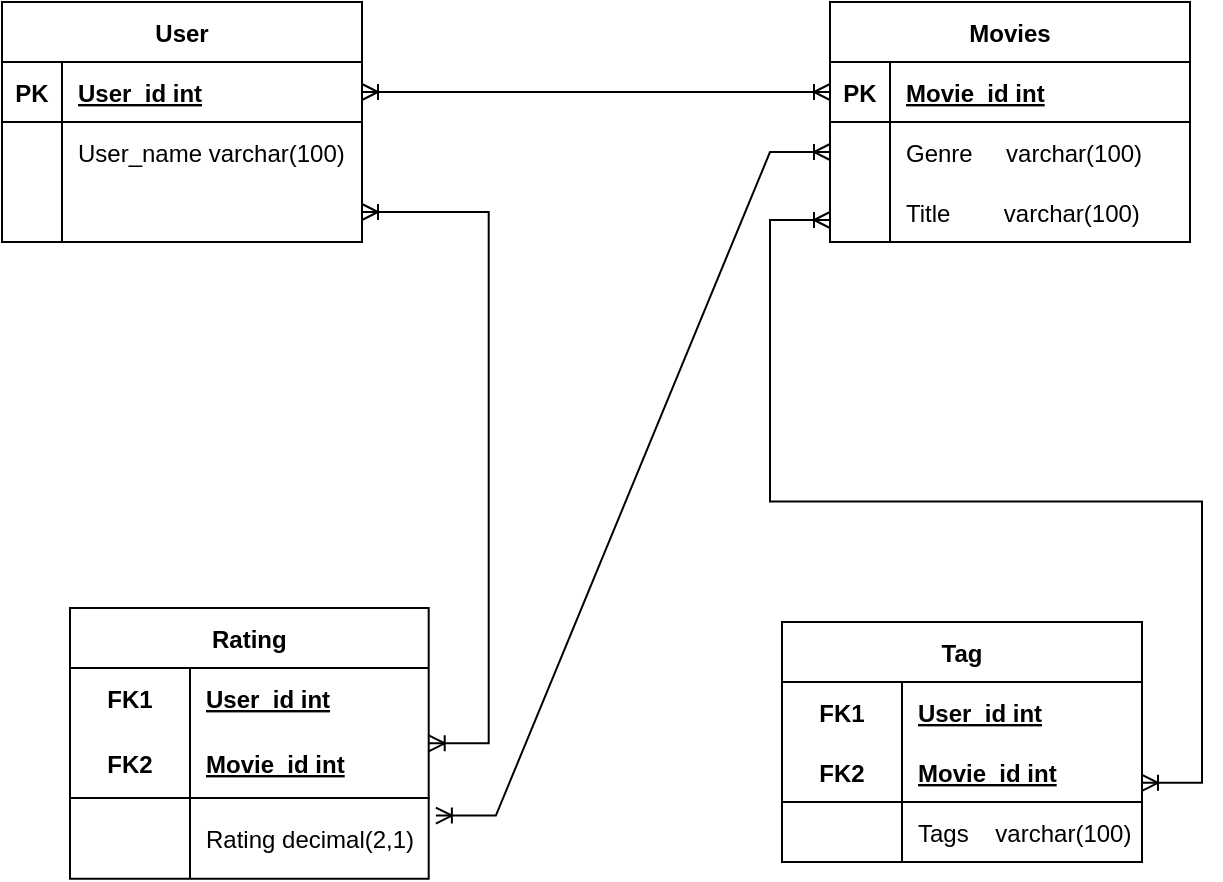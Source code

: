 <mxfile version="21.1.9" type="device">
  <diagram name="Page-1" id="a7904f86-f2b4-8e86-fa97-74104820619b">
    <mxGraphModel dx="1050" dy="545" grid="0" gridSize="10" guides="1" tooltips="1" connect="1" arrows="1" fold="1" page="1" pageScale="1" pageWidth="1100" pageHeight="850" background="none" math="0" shadow="0">
      <root>
        <mxCell id="0" />
        <mxCell id="1" parent="0" />
        <mxCell id="iCm7B2TksO0kdD7NqsIq-1" value="Movies" style="shape=table;startSize=30;container=1;collapsible=1;childLayout=tableLayout;fixedRows=1;rowLines=0;fontStyle=1;align=center;resizeLast=1;" parent="1" vertex="1">
          <mxGeometry x="664" y="60" width="180" height="120" as="geometry" />
        </mxCell>
        <mxCell id="iCm7B2TksO0kdD7NqsIq-2" value="" style="shape=tableRow;horizontal=0;startSize=0;swimlaneHead=0;swimlaneBody=0;fillColor=none;collapsible=0;dropTarget=0;points=[[0,0.5],[1,0.5]];portConstraint=eastwest;top=0;left=0;right=0;bottom=1;" parent="iCm7B2TksO0kdD7NqsIq-1" vertex="1">
          <mxGeometry y="30" width="180" height="30" as="geometry" />
        </mxCell>
        <mxCell id="iCm7B2TksO0kdD7NqsIq-3" value="PK" style="shape=partialRectangle;connectable=0;fillColor=none;top=0;left=0;bottom=0;right=0;fontStyle=1;overflow=hidden;" parent="iCm7B2TksO0kdD7NqsIq-2" vertex="1">
          <mxGeometry width="30" height="30" as="geometry">
            <mxRectangle width="30" height="30" as="alternateBounds" />
          </mxGeometry>
        </mxCell>
        <mxCell id="iCm7B2TksO0kdD7NqsIq-4" value="Movie_id int" style="shape=partialRectangle;connectable=0;fillColor=none;top=0;left=0;bottom=0;right=0;align=left;spacingLeft=6;fontStyle=5;overflow=hidden;" parent="iCm7B2TksO0kdD7NqsIq-2" vertex="1">
          <mxGeometry x="30" width="150" height="30" as="geometry">
            <mxRectangle width="150" height="30" as="alternateBounds" />
          </mxGeometry>
        </mxCell>
        <mxCell id="iCm7B2TksO0kdD7NqsIq-11" value="" style="shape=tableRow;horizontal=0;startSize=0;swimlaneHead=0;swimlaneBody=0;fillColor=none;collapsible=0;dropTarget=0;points=[[0,0.5],[1,0.5]];portConstraint=eastwest;top=0;left=0;right=0;bottom=0;" parent="iCm7B2TksO0kdD7NqsIq-1" vertex="1">
          <mxGeometry y="60" width="180" height="30" as="geometry" />
        </mxCell>
        <mxCell id="iCm7B2TksO0kdD7NqsIq-12" value="" style="shape=partialRectangle;connectable=0;fillColor=none;top=0;left=0;bottom=0;right=0;editable=1;overflow=hidden;" parent="iCm7B2TksO0kdD7NqsIq-11" vertex="1">
          <mxGeometry width="30" height="30" as="geometry">
            <mxRectangle width="30" height="30" as="alternateBounds" />
          </mxGeometry>
        </mxCell>
        <mxCell id="iCm7B2TksO0kdD7NqsIq-13" value="Genre     varchar(100)" style="shape=partialRectangle;connectable=0;fillColor=none;top=0;left=0;bottom=0;right=0;align=left;spacingLeft=6;overflow=hidden;" parent="iCm7B2TksO0kdD7NqsIq-11" vertex="1">
          <mxGeometry x="30" width="150" height="30" as="geometry">
            <mxRectangle width="150" height="30" as="alternateBounds" />
          </mxGeometry>
        </mxCell>
        <mxCell id="iCm7B2TksO0kdD7NqsIq-8" value="" style="shape=tableRow;horizontal=0;startSize=0;swimlaneHead=0;swimlaneBody=0;fillColor=none;collapsible=0;dropTarget=0;points=[[0,0.5],[1,0.5]];portConstraint=eastwest;top=0;left=0;right=0;bottom=0;" parent="iCm7B2TksO0kdD7NqsIq-1" vertex="1">
          <mxGeometry y="90" width="180" height="30" as="geometry" />
        </mxCell>
        <mxCell id="iCm7B2TksO0kdD7NqsIq-9" value="" style="shape=partialRectangle;connectable=0;fillColor=none;top=0;left=0;bottom=0;right=0;editable=1;overflow=hidden;" parent="iCm7B2TksO0kdD7NqsIq-8" vertex="1">
          <mxGeometry width="30" height="30" as="geometry">
            <mxRectangle width="30" height="30" as="alternateBounds" />
          </mxGeometry>
        </mxCell>
        <mxCell id="iCm7B2TksO0kdD7NqsIq-10" value="Title        varchar(100)" style="shape=partialRectangle;connectable=0;fillColor=none;top=0;left=0;bottom=0;right=0;align=left;spacingLeft=6;overflow=hidden;" parent="iCm7B2TksO0kdD7NqsIq-8" vertex="1">
          <mxGeometry x="30" width="150" height="30" as="geometry">
            <mxRectangle width="150" height="30" as="alternateBounds" />
          </mxGeometry>
        </mxCell>
        <mxCell id="iCm7B2TksO0kdD7NqsIq-14" value="User" style="shape=table;startSize=30;container=1;collapsible=1;childLayout=tableLayout;fixedRows=1;rowLines=0;fontStyle=1;align=center;resizeLast=1;" parent="1" vertex="1">
          <mxGeometry x="250" y="60" width="180" height="120" as="geometry" />
        </mxCell>
        <mxCell id="iCm7B2TksO0kdD7NqsIq-15" value="" style="shape=tableRow;horizontal=0;startSize=0;swimlaneHead=0;swimlaneBody=0;fillColor=none;collapsible=0;dropTarget=0;points=[[0,0.5],[1,0.5]];portConstraint=eastwest;top=0;left=0;right=0;bottom=1;" parent="iCm7B2TksO0kdD7NqsIq-14" vertex="1">
          <mxGeometry y="30" width="180" height="30" as="geometry" />
        </mxCell>
        <mxCell id="iCm7B2TksO0kdD7NqsIq-16" value="PK" style="shape=partialRectangle;connectable=0;fillColor=none;top=0;left=0;bottom=0;right=0;fontStyle=1;overflow=hidden;" parent="iCm7B2TksO0kdD7NqsIq-15" vertex="1">
          <mxGeometry width="30" height="30" as="geometry">
            <mxRectangle width="30" height="30" as="alternateBounds" />
          </mxGeometry>
        </mxCell>
        <mxCell id="iCm7B2TksO0kdD7NqsIq-17" value="User_id int" style="shape=partialRectangle;connectable=0;fillColor=none;top=0;left=0;bottom=0;right=0;align=left;spacingLeft=6;fontStyle=5;overflow=hidden;" parent="iCm7B2TksO0kdD7NqsIq-15" vertex="1">
          <mxGeometry x="30" width="150" height="30" as="geometry">
            <mxRectangle width="150" height="30" as="alternateBounds" />
          </mxGeometry>
        </mxCell>
        <mxCell id="iCm7B2TksO0kdD7NqsIq-18" value="" style="shape=tableRow;horizontal=0;startSize=0;swimlaneHead=0;swimlaneBody=0;fillColor=none;collapsible=0;dropTarget=0;points=[[0,0.5],[1,0.5]];portConstraint=eastwest;top=0;left=0;right=0;bottom=0;" parent="iCm7B2TksO0kdD7NqsIq-14" vertex="1">
          <mxGeometry y="60" width="180" height="30" as="geometry" />
        </mxCell>
        <mxCell id="iCm7B2TksO0kdD7NqsIq-19" value="" style="shape=partialRectangle;connectable=0;fillColor=none;top=0;left=0;bottom=0;right=0;editable=1;overflow=hidden;" parent="iCm7B2TksO0kdD7NqsIq-18" vertex="1">
          <mxGeometry width="30" height="30" as="geometry">
            <mxRectangle width="30" height="30" as="alternateBounds" />
          </mxGeometry>
        </mxCell>
        <mxCell id="iCm7B2TksO0kdD7NqsIq-20" value="User_name varchar(100)" style="shape=partialRectangle;connectable=0;fillColor=none;top=0;left=0;bottom=0;right=0;align=left;spacingLeft=6;overflow=hidden;" parent="iCm7B2TksO0kdD7NqsIq-18" vertex="1">
          <mxGeometry x="30" width="150" height="30" as="geometry">
            <mxRectangle width="150" height="30" as="alternateBounds" />
          </mxGeometry>
        </mxCell>
        <mxCell id="iCm7B2TksO0kdD7NqsIq-21" value="" style="shape=tableRow;horizontal=0;startSize=0;swimlaneHead=0;swimlaneBody=0;fillColor=none;collapsible=0;dropTarget=0;points=[[0,0.5],[1,0.5]];portConstraint=eastwest;top=0;left=0;right=0;bottom=0;" parent="iCm7B2TksO0kdD7NqsIq-14" vertex="1">
          <mxGeometry y="90" width="180" height="30" as="geometry" />
        </mxCell>
        <mxCell id="iCm7B2TksO0kdD7NqsIq-22" value="" style="shape=partialRectangle;connectable=0;fillColor=none;top=0;left=0;bottom=0;right=0;editable=1;overflow=hidden;" parent="iCm7B2TksO0kdD7NqsIq-21" vertex="1">
          <mxGeometry width="30" height="30" as="geometry">
            <mxRectangle width="30" height="30" as="alternateBounds" />
          </mxGeometry>
        </mxCell>
        <mxCell id="iCm7B2TksO0kdD7NqsIq-23" value="" style="shape=partialRectangle;connectable=0;fillColor=none;top=0;left=0;bottom=0;right=0;align=left;spacingLeft=6;overflow=hidden;" parent="iCm7B2TksO0kdD7NqsIq-21" vertex="1">
          <mxGeometry x="30" width="150" height="30" as="geometry">
            <mxRectangle width="150" height="30" as="alternateBounds" />
          </mxGeometry>
        </mxCell>
        <mxCell id="iCm7B2TksO0kdD7NqsIq-40" value="Rating" style="shape=table;startSize=30;container=1;collapsible=1;childLayout=tableLayout;fixedRows=1;rowLines=0;fontStyle=1;align=center;resizeLast=1;" parent="1" vertex="1">
          <mxGeometry x="284" y="363" width="179.35" height="135.35" as="geometry" />
        </mxCell>
        <mxCell id="iCm7B2TksO0kdD7NqsIq-41" value="" style="shape=tableRow;horizontal=0;startSize=0;swimlaneHead=0;swimlaneBody=0;fillColor=none;collapsible=0;dropTarget=0;points=[[0,0.5],[1,0.5]];portConstraint=eastwest;top=0;left=0;right=0;bottom=0;" parent="iCm7B2TksO0kdD7NqsIq-40" vertex="1">
          <mxGeometry y="30" width="179.35" height="30" as="geometry" />
        </mxCell>
        <mxCell id="iCm7B2TksO0kdD7NqsIq-42" value="FK1" style="shape=partialRectangle;connectable=0;fillColor=none;top=0;left=0;bottom=0;right=0;fontStyle=1;overflow=hidden;" parent="iCm7B2TksO0kdD7NqsIq-41" vertex="1">
          <mxGeometry width="60" height="30" as="geometry">
            <mxRectangle width="60" height="30" as="alternateBounds" />
          </mxGeometry>
        </mxCell>
        <mxCell id="iCm7B2TksO0kdD7NqsIq-43" value="User_id int" style="shape=partialRectangle;connectable=0;fillColor=none;top=0;left=0;bottom=0;right=0;align=left;spacingLeft=6;fontStyle=5;overflow=hidden;" parent="iCm7B2TksO0kdD7NqsIq-41" vertex="1">
          <mxGeometry x="60" width="119.35" height="30" as="geometry">
            <mxRectangle width="119.35" height="30" as="alternateBounds" />
          </mxGeometry>
        </mxCell>
        <mxCell id="iCm7B2TksO0kdD7NqsIq-44" value="" style="shape=tableRow;horizontal=0;startSize=0;swimlaneHead=0;swimlaneBody=0;fillColor=none;collapsible=0;dropTarget=0;points=[[0,0.5],[1,0.5]];portConstraint=eastwest;top=0;left=0;right=0;bottom=1;" parent="iCm7B2TksO0kdD7NqsIq-40" vertex="1">
          <mxGeometry y="60" width="179.35" height="35" as="geometry" />
        </mxCell>
        <mxCell id="iCm7B2TksO0kdD7NqsIq-45" value="FK2" style="shape=partialRectangle;connectable=0;fillColor=none;top=0;left=0;bottom=0;right=0;fontStyle=1;overflow=hidden;" parent="iCm7B2TksO0kdD7NqsIq-44" vertex="1">
          <mxGeometry width="60" height="35" as="geometry">
            <mxRectangle width="60" height="35" as="alternateBounds" />
          </mxGeometry>
        </mxCell>
        <mxCell id="iCm7B2TksO0kdD7NqsIq-46" value="Movie_id int" style="shape=partialRectangle;connectable=0;fillColor=none;top=0;left=0;bottom=0;right=0;align=left;spacingLeft=6;fontStyle=5;overflow=hidden;" parent="iCm7B2TksO0kdD7NqsIq-44" vertex="1">
          <mxGeometry x="60" width="119.35" height="35" as="geometry">
            <mxRectangle width="119.35" height="35" as="alternateBounds" />
          </mxGeometry>
        </mxCell>
        <mxCell id="iCm7B2TksO0kdD7NqsIq-47" value="" style="shape=tableRow;horizontal=0;startSize=0;swimlaneHead=0;swimlaneBody=0;fillColor=none;collapsible=0;dropTarget=0;points=[[0,0.5],[1,0.5]];portConstraint=eastwest;top=0;left=0;right=0;bottom=0;" parent="iCm7B2TksO0kdD7NqsIq-40" vertex="1">
          <mxGeometry y="95" width="179.35" height="40" as="geometry" />
        </mxCell>
        <mxCell id="iCm7B2TksO0kdD7NqsIq-48" value="" style="shape=partialRectangle;connectable=0;fillColor=none;top=0;left=0;bottom=0;right=0;editable=1;overflow=hidden;" parent="iCm7B2TksO0kdD7NqsIq-47" vertex="1">
          <mxGeometry width="60" height="40" as="geometry">
            <mxRectangle width="60" height="40" as="alternateBounds" />
          </mxGeometry>
        </mxCell>
        <mxCell id="iCm7B2TksO0kdD7NqsIq-49" value="Rating decimal(2,1)" style="shape=partialRectangle;connectable=0;fillColor=none;top=0;left=0;bottom=0;right=0;align=left;spacingLeft=6;overflow=hidden;" parent="iCm7B2TksO0kdD7NqsIq-47" vertex="1">
          <mxGeometry x="60" width="119.35" height="40" as="geometry">
            <mxRectangle width="119.35" height="40" as="alternateBounds" />
          </mxGeometry>
        </mxCell>
        <mxCell id="iCm7B2TksO0kdD7NqsIq-53" value="Tag" style="shape=table;startSize=30;container=1;collapsible=1;childLayout=tableLayout;fixedRows=1;rowLines=0;fontStyle=1;align=center;resizeLast=1;" parent="1" vertex="1">
          <mxGeometry x="640" y="370" width="180" height="120" as="geometry" />
        </mxCell>
        <mxCell id="iCm7B2TksO0kdD7NqsIq-54" value="" style="shape=tableRow;horizontal=0;startSize=0;swimlaneHead=0;swimlaneBody=0;fillColor=none;collapsible=0;dropTarget=0;points=[[0,0.5],[1,0.5]];portConstraint=eastwest;top=0;left=0;right=0;bottom=0;" parent="iCm7B2TksO0kdD7NqsIq-53" vertex="1">
          <mxGeometry y="30" width="180" height="30" as="geometry" />
        </mxCell>
        <mxCell id="iCm7B2TksO0kdD7NqsIq-55" value="FK1" style="shape=partialRectangle;connectable=0;fillColor=none;top=0;left=0;bottom=0;right=0;fontStyle=1;overflow=hidden;" parent="iCm7B2TksO0kdD7NqsIq-54" vertex="1">
          <mxGeometry width="60" height="30" as="geometry">
            <mxRectangle width="60" height="30" as="alternateBounds" />
          </mxGeometry>
        </mxCell>
        <mxCell id="iCm7B2TksO0kdD7NqsIq-56" value="User_id int" style="shape=partialRectangle;connectable=0;fillColor=none;top=0;left=0;bottom=0;right=0;align=left;spacingLeft=6;fontStyle=5;overflow=hidden;" parent="iCm7B2TksO0kdD7NqsIq-54" vertex="1">
          <mxGeometry x="60" width="120" height="30" as="geometry">
            <mxRectangle width="120" height="30" as="alternateBounds" />
          </mxGeometry>
        </mxCell>
        <mxCell id="iCm7B2TksO0kdD7NqsIq-57" value="" style="shape=tableRow;horizontal=0;startSize=0;swimlaneHead=0;swimlaneBody=0;fillColor=none;collapsible=0;dropTarget=0;points=[[0,0.5],[1,0.5]];portConstraint=eastwest;top=0;left=0;right=0;bottom=1;" parent="iCm7B2TksO0kdD7NqsIq-53" vertex="1">
          <mxGeometry y="60" width="180" height="30" as="geometry" />
        </mxCell>
        <mxCell id="iCm7B2TksO0kdD7NqsIq-58" value="FK2" style="shape=partialRectangle;connectable=0;fillColor=none;top=0;left=0;bottom=0;right=0;fontStyle=1;overflow=hidden;" parent="iCm7B2TksO0kdD7NqsIq-57" vertex="1">
          <mxGeometry width="60" height="30" as="geometry">
            <mxRectangle width="60" height="30" as="alternateBounds" />
          </mxGeometry>
        </mxCell>
        <mxCell id="iCm7B2TksO0kdD7NqsIq-59" value="Movie_id int" style="shape=partialRectangle;connectable=0;fillColor=none;top=0;left=0;bottom=0;right=0;align=left;spacingLeft=6;fontStyle=5;overflow=hidden;" parent="iCm7B2TksO0kdD7NqsIq-57" vertex="1">
          <mxGeometry x="60" width="120" height="30" as="geometry">
            <mxRectangle width="120" height="30" as="alternateBounds" />
          </mxGeometry>
        </mxCell>
        <mxCell id="iCm7B2TksO0kdD7NqsIq-60" value="" style="shape=tableRow;horizontal=0;startSize=0;swimlaneHead=0;swimlaneBody=0;fillColor=none;collapsible=0;dropTarget=0;points=[[0,0.5],[1,0.5]];portConstraint=eastwest;top=0;left=0;right=0;bottom=0;" parent="iCm7B2TksO0kdD7NqsIq-53" vertex="1">
          <mxGeometry y="90" width="180" height="30" as="geometry" />
        </mxCell>
        <mxCell id="iCm7B2TksO0kdD7NqsIq-61" value="" style="shape=partialRectangle;connectable=0;fillColor=none;top=0;left=0;bottom=0;right=0;editable=1;overflow=hidden;" parent="iCm7B2TksO0kdD7NqsIq-60" vertex="1">
          <mxGeometry width="60" height="30" as="geometry">
            <mxRectangle width="60" height="30" as="alternateBounds" />
          </mxGeometry>
        </mxCell>
        <mxCell id="iCm7B2TksO0kdD7NqsIq-62" value="Tags    varchar(100)" style="shape=partialRectangle;connectable=0;fillColor=none;top=0;left=0;bottom=0;right=0;align=left;spacingLeft=6;overflow=hidden;" parent="iCm7B2TksO0kdD7NqsIq-60" vertex="1">
          <mxGeometry x="60" width="120" height="30" as="geometry">
            <mxRectangle width="120" height="30" as="alternateBounds" />
          </mxGeometry>
        </mxCell>
        <mxCell id="iCm7B2TksO0kdD7NqsIq-66" value="" style="edgeStyle=entityRelationEdgeStyle;fontSize=12;html=1;endArrow=ERoneToMany;startArrow=ERoneToMany;rounded=0;exitX=1;exitY=0.5;exitDx=0;exitDy=0;entryX=0;entryY=0.5;entryDx=0;entryDy=0;" parent="1" source="iCm7B2TksO0kdD7NqsIq-15" target="iCm7B2TksO0kdD7NqsIq-2" edge="1">
          <mxGeometry width="100" height="100" relative="1" as="geometry">
            <mxPoint x="580" y="370" as="sourcePoint" />
            <mxPoint x="680" y="270" as="targetPoint" />
          </mxGeometry>
        </mxCell>
        <mxCell id="iCm7B2TksO0kdD7NqsIq-70" value="" style="edgeStyle=entityRelationEdgeStyle;fontSize=12;html=1;endArrow=ERoneToMany;startArrow=ERoneToMany;rounded=0;entryX=1;entryY=0.5;entryDx=0;entryDy=0;" parent="1" source="iCm7B2TksO0kdD7NqsIq-40" target="iCm7B2TksO0kdD7NqsIq-21" edge="1">
          <mxGeometry width="100" height="100" relative="1" as="geometry">
            <mxPoint x="210" y="380" as="sourcePoint" />
            <mxPoint x="430" y="190" as="targetPoint" />
          </mxGeometry>
        </mxCell>
        <mxCell id="iCm7B2TksO0kdD7NqsIq-71" value="" style="edgeStyle=entityRelationEdgeStyle;fontSize=12;html=1;endArrow=ERoneToMany;startArrow=ERoneToMany;rounded=0;exitX=1;exitY=0.5;exitDx=0;exitDy=0;" parent="1" edge="1">
          <mxGeometry width="100" height="100" relative="1" as="geometry">
            <mxPoint x="820" y="450.41" as="sourcePoint" />
            <mxPoint x="664" y="169" as="targetPoint" />
          </mxGeometry>
        </mxCell>
        <mxCell id="iCm7B2TksO0kdD7NqsIq-72" value="" style="edgeStyle=entityRelationEdgeStyle;fontSize=12;html=1;endArrow=ERoneToMany;startArrow=ERoneToMany;rounded=0;entryX=0;entryY=0.5;entryDx=0;entryDy=0;exitX=1.02;exitY=0.22;exitDx=0;exitDy=0;exitPerimeter=0;" parent="1" source="iCm7B2TksO0kdD7NqsIq-47" target="iCm7B2TksO0kdD7NqsIq-11" edge="1">
          <mxGeometry width="100" height="100" relative="1" as="geometry">
            <mxPoint x="540" y="340" as="sourcePoint" />
            <mxPoint x="666.94" y="178.4" as="targetPoint" />
          </mxGeometry>
        </mxCell>
      </root>
    </mxGraphModel>
  </diagram>
</mxfile>
